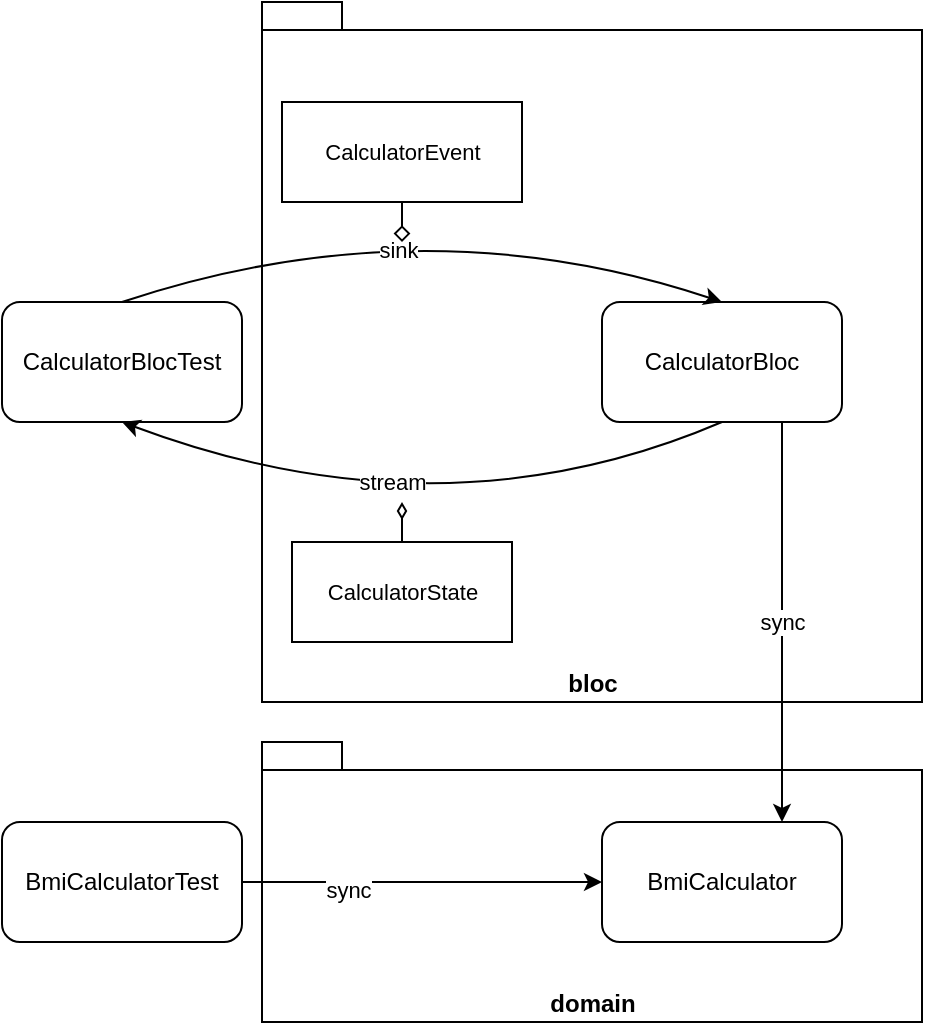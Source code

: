<mxfile version="13.6.2" type="device"><diagram id="4DY9AL6dR4N06-fON3If" name="Page-1"><mxGraphModel dx="1092" dy="816" grid="1" gridSize="10" guides="1" tooltips="1" connect="1" arrows="1" fold="1" page="1" pageScale="1" pageWidth="827" pageHeight="1169" math="0" shadow="0"><root><mxCell id="0"/><mxCell id="1" parent="0"/><mxCell id="8uSKSbnsuFyCZDpR5Abw-17" value="bloc" style="shape=folder;fontStyle=1;spacingTop=10;tabWidth=40;tabHeight=14;tabPosition=left;html=1;verticalAlign=bottom;" vertex="1" parent="1"><mxGeometry x="220" y="40" width="330" height="350" as="geometry"/></mxCell><mxCell id="8uSKSbnsuFyCZDpR5Abw-12" value="domain" style="shape=folder;fontStyle=1;spacingTop=10;tabWidth=40;tabHeight=14;tabPosition=left;html=1;verticalAlign=bottom;" vertex="1" parent="1"><mxGeometry x="220" y="410" width="330" height="140" as="geometry"/></mxCell><mxCell id="8uSKSbnsuFyCZDpR5Abw-1" value="CalculatorBlocTest" style="rounded=1;whiteSpace=wrap;html=1;" vertex="1" parent="1"><mxGeometry x="90" y="190" width="120" height="60" as="geometry"/></mxCell><mxCell id="8uSKSbnsuFyCZDpR5Abw-2" value="CalculatorBloc" style="rounded=1;whiteSpace=wrap;html=1;" vertex="1" parent="1"><mxGeometry x="390" y="190" width="120" height="60" as="geometry"/></mxCell><mxCell id="8uSKSbnsuFyCZDpR5Abw-3" value="" style="curved=1;endArrow=classic;html=1;exitX=0.5;exitY=0;exitDx=0;exitDy=0;entryX=0.5;entryY=0;entryDx=0;entryDy=0;" edge="1" parent="1" source="8uSKSbnsuFyCZDpR5Abw-1" target="8uSKSbnsuFyCZDpR5Abw-2"><mxGeometry width="50" height="50" relative="1" as="geometry"><mxPoint x="140" y="130" as="sourcePoint"/><mxPoint x="440" y="140" as="targetPoint"/><Array as="points"><mxPoint x="300" y="140"/></Array></mxGeometry></mxCell><mxCell id="8uSKSbnsuFyCZDpR5Abw-14" value="sink" style="edgeLabel;html=1;align=center;verticalAlign=middle;resizable=0;points=[];" vertex="1" connectable="0" parent="8uSKSbnsuFyCZDpR5Abw-3"><mxGeometry x="-0.124" y="-19" relative="1" as="geometry"><mxPoint as="offset"/></mxGeometry></mxCell><mxCell id="8uSKSbnsuFyCZDpR5Abw-5" value="" style="curved=1;endArrow=classic;html=1;exitX=0.5;exitY=1;exitDx=0;exitDy=0;entryX=0.5;entryY=1;entryDx=0;entryDy=0;" edge="1" parent="1" source="8uSKSbnsuFyCZDpR5Abw-2" target="8uSKSbnsuFyCZDpR5Abw-1"><mxGeometry width="50" height="50" relative="1" as="geometry"><mxPoint x="290" y="370" as="sourcePoint"/><mxPoint x="340" y="320" as="targetPoint"/><Array as="points"><mxPoint x="310" y="310"/></Array></mxGeometry></mxCell><mxCell id="8uSKSbnsuFyCZDpR5Abw-15" value="stream" style="edgeLabel;html=1;align=center;verticalAlign=middle;resizable=0;points=[];" vertex="1" connectable="0" parent="8uSKSbnsuFyCZDpR5Abw-5"><mxGeometry x="0.066" y="-25" relative="1" as="geometry"><mxPoint x="-15" as="offset"/></mxGeometry></mxCell><mxCell id="8uSKSbnsuFyCZDpR5Abw-6" value="BmiCalculatorTest" style="rounded=1;whiteSpace=wrap;html=1;" vertex="1" parent="1"><mxGeometry x="90" y="450" width="120" height="60" as="geometry"/></mxCell><mxCell id="8uSKSbnsuFyCZDpR5Abw-7" value="BmiCalculator" style="rounded=1;whiteSpace=wrap;html=1;" vertex="1" parent="1"><mxGeometry x="390" y="450" width="120" height="60" as="geometry"/></mxCell><mxCell id="8uSKSbnsuFyCZDpR5Abw-8" value="" style="curved=1;endArrow=classic;html=1;exitX=1;exitY=0.5;exitDx=0;exitDy=0;entryX=0;entryY=0.5;entryDx=0;entryDy=0;" edge="1" parent="1" source="8uSKSbnsuFyCZDpR5Abw-6" target="8uSKSbnsuFyCZDpR5Abw-7"><mxGeometry width="50" height="50" relative="1" as="geometry"><mxPoint x="390" y="520" as="sourcePoint"/><mxPoint x="440" y="470" as="targetPoint"/><Array as="points"/></mxGeometry></mxCell><mxCell id="8uSKSbnsuFyCZDpR5Abw-13" value="sync" style="edgeLabel;html=1;align=center;verticalAlign=middle;resizable=0;points=[];" vertex="1" connectable="0" parent="8uSKSbnsuFyCZDpR5Abw-8"><mxGeometry x="-0.244" y="-4" relative="1" as="geometry"><mxPoint x="-15" as="offset"/></mxGeometry></mxCell><mxCell id="8uSKSbnsuFyCZDpR5Abw-9" value="sync" style="curved=1;endArrow=classic;html=1;entryX=0.75;entryY=0;entryDx=0;entryDy=0;exitX=0.75;exitY=1;exitDx=0;exitDy=0;" edge="1" parent="1" source="8uSKSbnsuFyCZDpR5Abw-2" target="8uSKSbnsuFyCZDpR5Abw-7"><mxGeometry width="50" height="50" relative="1" as="geometry"><mxPoint x="450" y="220" as="sourcePoint"/><mxPoint x="410" y="400" as="targetPoint"/><Array as="points"/></mxGeometry></mxCell><mxCell id="8uSKSbnsuFyCZDpR5Abw-18" value="&lt;span style=&quot;font-size: 11px ; background-color: rgb(255 , 255 , 255)&quot;&gt;CalculatorEvent&lt;/span&gt;" style="html=1;" vertex="1" parent="1"><mxGeometry x="230" y="90" width="120" height="50" as="geometry"/></mxCell><mxCell id="8uSKSbnsuFyCZDpR5Abw-19" value="&lt;span style=&quot;font-size: 11px ; background-color: rgb(255 , 255 , 255)&quot;&gt;CalculatorState&lt;/span&gt;" style="html=1;" vertex="1" parent="1"><mxGeometry x="235" y="310" width="110" height="50" as="geometry"/></mxCell><mxCell id="8uSKSbnsuFyCZDpR5Abw-22" value="" style="endArrow=none;endFill=0;endSize=12;html=1;entryX=0.5;entryY=1;entryDx=0;entryDy=0;startArrow=diamond;startFill=0;" edge="1" parent="1" target="8uSKSbnsuFyCZDpR5Abw-18"><mxGeometry width="160" relative="1" as="geometry"><mxPoint x="290" y="160" as="sourcePoint"/><mxPoint x="440" y="160" as="targetPoint"/></mxGeometry></mxCell><mxCell id="8uSKSbnsuFyCZDpR5Abw-23" value="" style="endArrow=none;endFill=0;endSize=12;html=1;entryX=0.5;entryY=0;entryDx=0;entryDy=0;startArrow=diamondThin;startFill=0;" edge="1" parent="1" target="8uSKSbnsuFyCZDpR5Abw-19"><mxGeometry width="160" relative="1" as="geometry"><mxPoint x="290" y="290" as="sourcePoint"/><mxPoint x="285" y="140" as="targetPoint"/></mxGeometry></mxCell></root></mxGraphModel></diagram></mxfile>